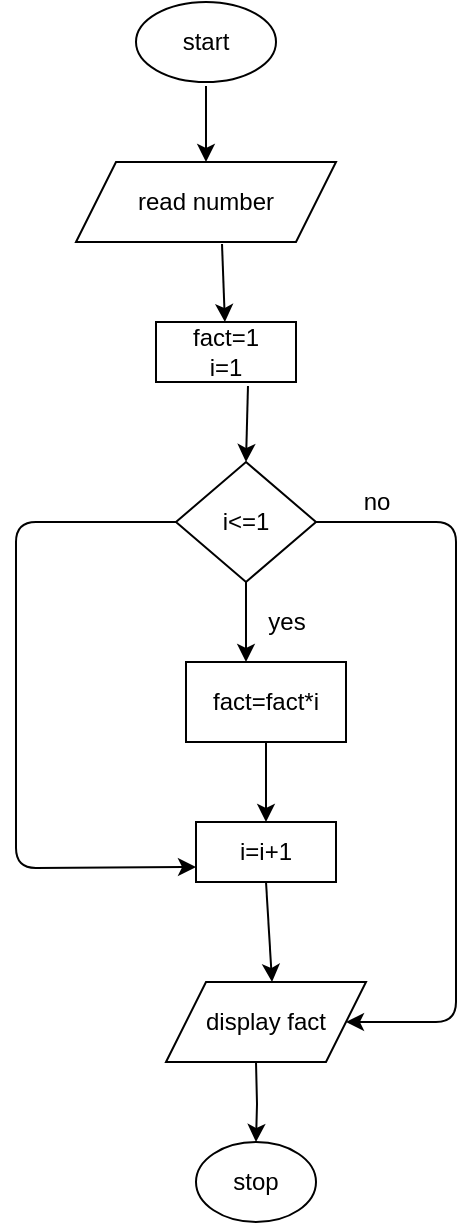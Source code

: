 <mxfile version="14.8.4" type="device"><diagram id="5M-8rgl44vc2cRFL1Sia" name="Page-1"><mxGraphModel dx="868" dy="460" grid="1" gridSize="10" guides="1" tooltips="1" connect="1" arrows="1" fold="1" page="1" pageScale="1" pageWidth="850" pageHeight="1100" math="0" shadow="0"><root><mxCell id="0"/><mxCell id="1" parent="0"/><mxCell id="RplouZxjV2rylfni72rj-19" value="start" style="ellipse;whiteSpace=wrap;html=1;" vertex="1" parent="1"><mxGeometry x="350" y="100" width="70" height="40" as="geometry"/></mxCell><mxCell id="RplouZxjV2rylfni72rj-20" value="read number" style="shape=parallelogram;perimeter=parallelogramPerimeter;whiteSpace=wrap;html=1;fixedSize=1;" vertex="1" parent="1"><mxGeometry x="320" y="180" width="130" height="40" as="geometry"/></mxCell><mxCell id="RplouZxjV2rylfni72rj-21" value="fact=1&lt;br&gt;i=1" style="rounded=0;whiteSpace=wrap;html=1;" vertex="1" parent="1"><mxGeometry x="360" y="260" width="70" height="30" as="geometry"/></mxCell><mxCell id="RplouZxjV2rylfni72rj-35" value="" style="edgeStyle=orthogonalEdgeStyle;rounded=0;orthogonalLoop=1;jettySize=auto;html=1;startArrow=none;" edge="1" parent="1" target="RplouZxjV2rylfni72rj-24"><mxGeometry relative="1" as="geometry"><mxPoint x="410" y="630" as="sourcePoint"/></mxGeometry></mxCell><mxCell id="RplouZxjV2rylfni72rj-22" value="i&amp;lt;=1" style="rhombus;whiteSpace=wrap;html=1;" vertex="1" parent="1"><mxGeometry x="370" y="330" width="70" height="60" as="geometry"/></mxCell><mxCell id="RplouZxjV2rylfni72rj-24" value="stop" style="ellipse;whiteSpace=wrap;html=1;" vertex="1" parent="1"><mxGeometry x="380" y="670" width="60" height="40" as="geometry"/></mxCell><mxCell id="RplouZxjV2rylfni72rj-26" value="" style="endArrow=classic;html=1;" edge="1" parent="1" target="RplouZxjV2rylfni72rj-21"><mxGeometry width="50" height="50" relative="1" as="geometry"><mxPoint x="393" y="221" as="sourcePoint"/><mxPoint x="450" y="350" as="targetPoint"/></mxGeometry></mxCell><mxCell id="RplouZxjV2rylfni72rj-29" value="" style="endArrow=classic;html=1;entryX=0.5;entryY=0;entryDx=0;entryDy=0;" edge="1" parent="1" target="RplouZxjV2rylfni72rj-20"><mxGeometry width="50" height="50" relative="1" as="geometry"><mxPoint x="385" y="142" as="sourcePoint"/><mxPoint x="470" y="250" as="targetPoint"/></mxGeometry></mxCell><mxCell id="RplouZxjV2rylfni72rj-30" value="" style="endArrow=classic;html=1;exitX=0.657;exitY=1.067;exitDx=0;exitDy=0;entryX=0.5;entryY=0;entryDx=0;entryDy=0;exitPerimeter=0;" edge="1" parent="1" source="RplouZxjV2rylfni72rj-21" target="RplouZxjV2rylfni72rj-22"><mxGeometry width="50" height="50" relative="1" as="geometry"><mxPoint x="420" y="300" as="sourcePoint"/><mxPoint x="470" y="250" as="targetPoint"/></mxGeometry></mxCell><mxCell id="RplouZxjV2rylfni72rj-31" value="" style="endArrow=classic;html=1;exitX=0.5;exitY=1;exitDx=0;exitDy=0;" edge="1" parent="1" source="RplouZxjV2rylfni72rj-22"><mxGeometry width="50" height="50" relative="1" as="geometry"><mxPoint x="420" y="300" as="sourcePoint"/><mxPoint x="405" y="430" as="targetPoint"/></mxGeometry></mxCell><mxCell id="RplouZxjV2rylfni72rj-33" value="" style="endArrow=classic;html=1;entryX=1;entryY=0.5;entryDx=0;entryDy=0;exitX=1;exitY=0.5;exitDx=0;exitDy=0;" edge="1" parent="1" source="RplouZxjV2rylfni72rj-22"><mxGeometry width="50" height="50" relative="1" as="geometry"><mxPoint x="420" y="390" as="sourcePoint"/><mxPoint x="455" y="610" as="targetPoint"/><Array as="points"><mxPoint x="510" y="360"/><mxPoint x="510" y="610"/></Array></mxGeometry></mxCell><mxCell id="RplouZxjV2rylfni72rj-36" value="yes" style="text;html=1;align=center;verticalAlign=middle;resizable=0;points=[];autosize=1;strokeColor=none;" vertex="1" parent="1"><mxGeometry x="410" y="400" width="30" height="20" as="geometry"/></mxCell><mxCell id="RplouZxjV2rylfni72rj-37" value="no" style="text;html=1;align=center;verticalAlign=middle;resizable=0;points=[];autosize=1;strokeColor=none;" vertex="1" parent="1"><mxGeometry x="455" y="340" width="30" height="20" as="geometry"/></mxCell><mxCell id="RplouZxjV2rylfni72rj-38" value="fact=fact*i" style="rounded=0;whiteSpace=wrap;html=1;" vertex="1" parent="1"><mxGeometry x="375" y="430" width="80" height="40" as="geometry"/></mxCell><mxCell id="RplouZxjV2rylfni72rj-40" value="i=i+1" style="rounded=0;whiteSpace=wrap;html=1;" vertex="1" parent="1"><mxGeometry x="380" y="510" width="70" height="30" as="geometry"/></mxCell><mxCell id="RplouZxjV2rylfni72rj-43" value="" style="endArrow=classic;html=1;exitX=0.5;exitY=1;exitDx=0;exitDy=0;entryX=0.5;entryY=0;entryDx=0;entryDy=0;" edge="1" parent="1" source="RplouZxjV2rylfni72rj-38" target="RplouZxjV2rylfni72rj-40"><mxGeometry width="50" height="50" relative="1" as="geometry"><mxPoint x="420" y="660" as="sourcePoint"/><mxPoint x="470" y="610" as="targetPoint"/></mxGeometry></mxCell><mxCell id="RplouZxjV2rylfni72rj-45" value="" style="endArrow=classic;html=1;exitX=0.5;exitY=1;exitDx=0;exitDy=0;entryX=0.589;entryY=0;entryDx=0;entryDy=0;entryPerimeter=0;" edge="1" parent="1" source="RplouZxjV2rylfni72rj-40"><mxGeometry width="50" height="50" relative="1" as="geometry"><mxPoint x="420" y="660" as="sourcePoint"/><mxPoint x="418.01" y="590" as="targetPoint"/></mxGeometry></mxCell><mxCell id="RplouZxjV2rylfni72rj-46" value="" style="endArrow=classic;html=1;exitX=0;exitY=0.5;exitDx=0;exitDy=0;entryX=0;entryY=0.75;entryDx=0;entryDy=0;" edge="1" parent="1" source="RplouZxjV2rylfni72rj-22" target="RplouZxjV2rylfni72rj-40"><mxGeometry width="50" height="50" relative="1" as="geometry"><mxPoint x="420" y="450" as="sourcePoint"/><mxPoint x="470" y="400" as="targetPoint"/><Array as="points"><mxPoint x="290" y="360"/><mxPoint x="290" y="533"/></Array></mxGeometry></mxCell><mxCell id="RplouZxjV2rylfni72rj-47" value="display fact" style="shape=parallelogram;perimeter=parallelogramPerimeter;whiteSpace=wrap;html=1;fixedSize=1;" vertex="1" parent="1"><mxGeometry x="365" y="590" width="100" height="40" as="geometry"/></mxCell></root></mxGraphModel></diagram></mxfile>